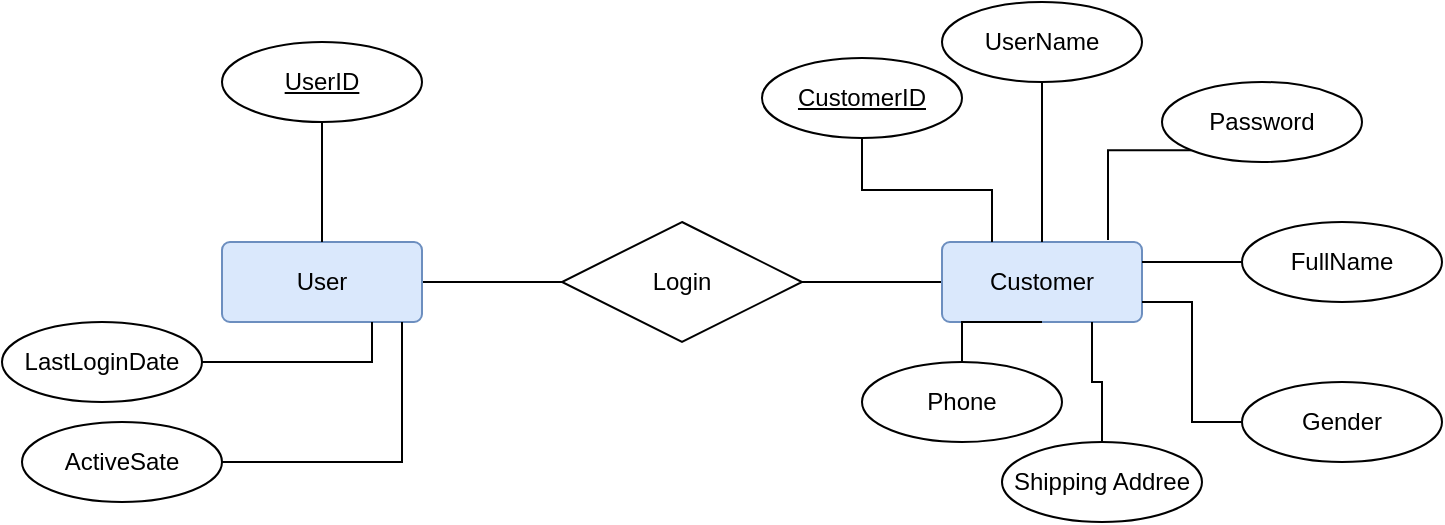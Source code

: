 <mxfile version="14.6.13" type="github">
  <diagram id="R2lEEEUBdFMjLlhIrx00" name="Page-1">
    <mxGraphModel dx="1422" dy="735" grid="1" gridSize="10" guides="1" tooltips="1" connect="1" arrows="1" fold="1" page="1" pageScale="1" pageWidth="850" pageHeight="1100" math="0" shadow="0" extFonts="Permanent Marker^https://fonts.googleapis.com/css?family=Permanent+Marker">
      <root>
        <mxCell id="0" />
        <mxCell id="1" parent="0" />
        <mxCell id="dBJsbUOAqXaFhT0gafD--16" style="edgeStyle=orthogonalEdgeStyle;rounded=0;orthogonalLoop=1;jettySize=auto;html=1;exitX=0;exitY=0.5;exitDx=0;exitDy=0;entryX=1;entryY=0.5;entryDx=0;entryDy=0;endArrow=none;endFill=0;" edge="1" parent="1" source="dBJsbUOAqXaFhT0gafD--1" target="dBJsbUOAqXaFhT0gafD--2">
          <mxGeometry relative="1" as="geometry" />
        </mxCell>
        <mxCell id="dBJsbUOAqXaFhT0gafD--1" value="Customer" style="rounded=1;arcSize=10;whiteSpace=wrap;html=1;align=center;fillColor=#dae8fc;strokeColor=#6c8ebf;" vertex="1" parent="1">
          <mxGeometry x="660" y="190" width="100" height="40" as="geometry" />
        </mxCell>
        <mxCell id="dBJsbUOAqXaFhT0gafD--14" style="edgeStyle=orthogonalEdgeStyle;rounded=0;orthogonalLoop=1;jettySize=auto;html=1;exitX=0;exitY=0.5;exitDx=0;exitDy=0;endArrow=none;endFill=0;" edge="1" parent="1" source="dBJsbUOAqXaFhT0gafD--2" target="dBJsbUOAqXaFhT0gafD--3">
          <mxGeometry relative="1" as="geometry" />
        </mxCell>
        <mxCell id="dBJsbUOAqXaFhT0gafD--2" value="Login" style="shape=rhombus;perimeter=rhombusPerimeter;whiteSpace=wrap;html=1;align=center;" vertex="1" parent="1">
          <mxGeometry x="470" y="180" width="120" height="60" as="geometry" />
        </mxCell>
        <mxCell id="dBJsbUOAqXaFhT0gafD--3" value="User" style="rounded=1;arcSize=10;whiteSpace=wrap;html=1;align=center;fillColor=#dae8fc;strokeColor=#6c8ebf;" vertex="1" parent="1">
          <mxGeometry x="300" y="190" width="100" height="40" as="geometry" />
        </mxCell>
        <mxCell id="dBJsbUOAqXaFhT0gafD--9" style="edgeStyle=orthogonalEdgeStyle;rounded=0;orthogonalLoop=1;jettySize=auto;html=1;exitX=0.5;exitY=1;exitDx=0;exitDy=0;entryX=0.5;entryY=0;entryDx=0;entryDy=0;endArrow=none;endFill=0;" edge="1" parent="1" source="dBJsbUOAqXaFhT0gafD--4" target="dBJsbUOAqXaFhT0gafD--3">
          <mxGeometry relative="1" as="geometry" />
        </mxCell>
        <mxCell id="dBJsbUOAqXaFhT0gafD--4" value="UserID" style="ellipse;whiteSpace=wrap;html=1;align=center;fontStyle=4;" vertex="1" parent="1">
          <mxGeometry x="300" y="90" width="100" height="40" as="geometry" />
        </mxCell>
        <mxCell id="dBJsbUOAqXaFhT0gafD--12" style="edgeStyle=orthogonalEdgeStyle;rounded=0;orthogonalLoop=1;jettySize=auto;html=1;entryX=0.75;entryY=1;entryDx=0;entryDy=0;endArrow=none;endFill=0;" edge="1" parent="1" source="dBJsbUOAqXaFhT0gafD--7" target="dBJsbUOAqXaFhT0gafD--3">
          <mxGeometry relative="1" as="geometry" />
        </mxCell>
        <mxCell id="dBJsbUOAqXaFhT0gafD--7" value="LastLoginDate" style="ellipse;whiteSpace=wrap;html=1;align=center;" vertex="1" parent="1">
          <mxGeometry x="190" y="230" width="100" height="40" as="geometry" />
        </mxCell>
        <mxCell id="dBJsbUOAqXaFhT0gafD--13" style="edgeStyle=orthogonalEdgeStyle;rounded=0;orthogonalLoop=1;jettySize=auto;html=1;exitX=1;exitY=0.5;exitDx=0;exitDy=0;entryX=0.9;entryY=1;entryDx=0;entryDy=0;entryPerimeter=0;endArrow=none;endFill=0;" edge="1" parent="1" source="dBJsbUOAqXaFhT0gafD--8" target="dBJsbUOAqXaFhT0gafD--3">
          <mxGeometry relative="1" as="geometry" />
        </mxCell>
        <mxCell id="dBJsbUOAqXaFhT0gafD--8" value="ActiveSate" style="ellipse;whiteSpace=wrap;html=1;align=center;" vertex="1" parent="1">
          <mxGeometry x="200" y="280" width="100" height="40" as="geometry" />
        </mxCell>
        <mxCell id="dBJsbUOAqXaFhT0gafD--28" style="edgeStyle=orthogonalEdgeStyle;rounded=0;orthogonalLoop=1;jettySize=auto;html=1;exitX=0.5;exitY=1;exitDx=0;exitDy=0;entryX=0.25;entryY=0;entryDx=0;entryDy=0;endArrow=none;endFill=0;" edge="1" parent="1" source="dBJsbUOAqXaFhT0gafD--17" target="dBJsbUOAqXaFhT0gafD--1">
          <mxGeometry relative="1" as="geometry" />
        </mxCell>
        <mxCell id="dBJsbUOAqXaFhT0gafD--17" value="CustomerID" style="ellipse;whiteSpace=wrap;html=1;align=center;fontStyle=4;" vertex="1" parent="1">
          <mxGeometry x="570" y="98" width="100" height="40" as="geometry" />
        </mxCell>
        <mxCell id="dBJsbUOAqXaFhT0gafD--29" value="" style="edgeStyle=orthogonalEdgeStyle;rounded=0;orthogonalLoop=1;jettySize=auto;html=1;endArrow=none;endFill=0;" edge="1" parent="1" source="dBJsbUOAqXaFhT0gafD--19" target="dBJsbUOAqXaFhT0gafD--1">
          <mxGeometry relative="1" as="geometry" />
        </mxCell>
        <mxCell id="dBJsbUOAqXaFhT0gafD--19" value="UserName" style="ellipse;whiteSpace=wrap;html=1;align=center;" vertex="1" parent="1">
          <mxGeometry x="660" y="70" width="100" height="40" as="geometry" />
        </mxCell>
        <mxCell id="dBJsbUOAqXaFhT0gafD--30" style="edgeStyle=orthogonalEdgeStyle;rounded=0;orthogonalLoop=1;jettySize=auto;html=1;exitX=0;exitY=1;exitDx=0;exitDy=0;entryX=0.83;entryY=-0.025;entryDx=0;entryDy=0;entryPerimeter=0;endArrow=none;endFill=0;" edge="1" parent="1" source="dBJsbUOAqXaFhT0gafD--21" target="dBJsbUOAqXaFhT0gafD--1">
          <mxGeometry relative="1" as="geometry" />
        </mxCell>
        <mxCell id="dBJsbUOAqXaFhT0gafD--21" value="Password" style="ellipse;whiteSpace=wrap;html=1;align=center;" vertex="1" parent="1">
          <mxGeometry x="770" y="110" width="100" height="40" as="geometry" />
        </mxCell>
        <mxCell id="dBJsbUOAqXaFhT0gafD--31" style="edgeStyle=orthogonalEdgeStyle;rounded=0;orthogonalLoop=1;jettySize=auto;html=1;entryX=1;entryY=0.25;entryDx=0;entryDy=0;endArrow=none;endFill=0;" edge="1" parent="1" source="dBJsbUOAqXaFhT0gafD--22" target="dBJsbUOAqXaFhT0gafD--1">
          <mxGeometry relative="1" as="geometry" />
        </mxCell>
        <mxCell id="dBJsbUOAqXaFhT0gafD--22" value="FullName" style="ellipse;whiteSpace=wrap;html=1;align=center;" vertex="1" parent="1">
          <mxGeometry x="810" y="180" width="100" height="40" as="geometry" />
        </mxCell>
        <mxCell id="dBJsbUOAqXaFhT0gafD--32" style="edgeStyle=orthogonalEdgeStyle;rounded=0;orthogonalLoop=1;jettySize=auto;html=1;exitX=0;exitY=0.5;exitDx=0;exitDy=0;entryX=1;entryY=0.75;entryDx=0;entryDy=0;endArrow=none;endFill=0;" edge="1" parent="1" source="dBJsbUOAqXaFhT0gafD--23" target="dBJsbUOAqXaFhT0gafD--1">
          <mxGeometry relative="1" as="geometry" />
        </mxCell>
        <mxCell id="dBJsbUOAqXaFhT0gafD--23" value="Gender" style="ellipse;whiteSpace=wrap;html=1;align=center;fontStyle=0" vertex="1" parent="1">
          <mxGeometry x="810" y="260" width="100" height="40" as="geometry" />
        </mxCell>
        <mxCell id="dBJsbUOAqXaFhT0gafD--33" style="edgeStyle=orthogonalEdgeStyle;rounded=0;orthogonalLoop=1;jettySize=auto;html=1;entryX=0.75;entryY=1;entryDx=0;entryDy=0;endArrow=none;endFill=0;" edge="1" parent="1" source="dBJsbUOAqXaFhT0gafD--24" target="dBJsbUOAqXaFhT0gafD--1">
          <mxGeometry relative="1" as="geometry" />
        </mxCell>
        <mxCell id="dBJsbUOAqXaFhT0gafD--24" value="Shipping Addree" style="ellipse;whiteSpace=wrap;html=1;align=center;fontStyle=0" vertex="1" parent="1">
          <mxGeometry x="690" y="290" width="100" height="40" as="geometry" />
        </mxCell>
        <mxCell id="dBJsbUOAqXaFhT0gafD--34" style="edgeStyle=orthogonalEdgeStyle;rounded=0;orthogonalLoop=1;jettySize=auto;html=1;exitX=0.5;exitY=0;exitDx=0;exitDy=0;endArrow=none;endFill=0;" edge="1" parent="1" source="dBJsbUOAqXaFhT0gafD--25" target="dBJsbUOAqXaFhT0gafD--1">
          <mxGeometry relative="1" as="geometry" />
        </mxCell>
        <mxCell id="dBJsbUOAqXaFhT0gafD--25" value="Phone" style="ellipse;whiteSpace=wrap;html=1;align=center;fontStyle=0" vertex="1" parent="1">
          <mxGeometry x="620" y="250" width="100" height="40" as="geometry" />
        </mxCell>
      </root>
    </mxGraphModel>
  </diagram>
</mxfile>
